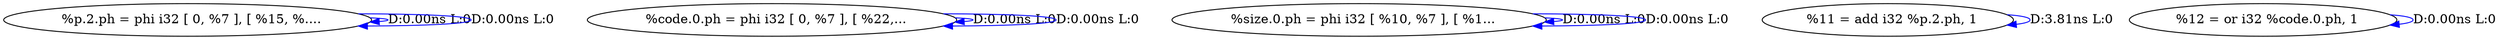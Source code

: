 digraph {
Node0x40fdf30[label="  %p.2.ph = phi i32 [ 0, %7 ], [ %15, %...."];
Node0x40fdf30 -> Node0x40fdf30[label="D:0.00ns L:0",color=blue];
Node0x40fdf30 -> Node0x40fdf30[label="D:0.00ns L:0",color=blue];
Node0x40fe070[label="  %code.0.ph = phi i32 [ 0, %7 ], [ %22,..."];
Node0x40fe070 -> Node0x40fe070[label="D:0.00ns L:0",color=blue];
Node0x40fe070 -> Node0x40fe070[label="D:0.00ns L:0",color=blue];
Node0x40fe1b0[label="  %size.0.ph = phi i32 [ %10, %7 ], [ %1..."];
Node0x40fe1b0 -> Node0x40fe1b0[label="D:0.00ns L:0",color=blue];
Node0x40fe1b0 -> Node0x40fe1b0[label="D:0.00ns L:0",color=blue];
Node0x40fe2f0[label="  %11 = add i32 %p.2.ph, 1"];
Node0x40fe2f0 -> Node0x40fe2f0[label="D:3.81ns L:0",color=blue];
Node0x40fe430[label="  %12 = or i32 %code.0.ph, 1"];
Node0x40fe430 -> Node0x40fe430[label="D:0.00ns L:0",color=blue];
}
